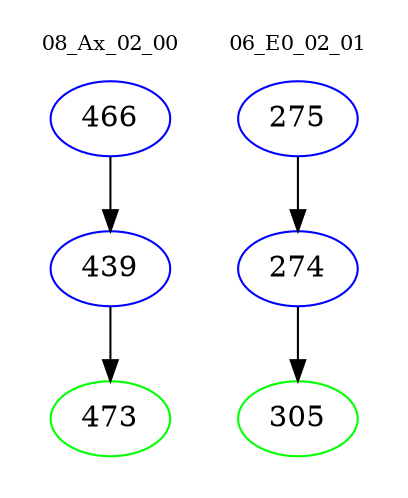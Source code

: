 digraph{
subgraph cluster_0 {
color = white
label = "08_Ax_02_00";
fontsize=10;
T0_466 [label="466", color="blue"]
T0_466 -> T0_439 [color="black"]
T0_439 [label="439", color="blue"]
T0_439 -> T0_473 [color="black"]
T0_473 [label="473", color="green"]
}
subgraph cluster_1 {
color = white
label = "06_E0_02_01";
fontsize=10;
T1_275 [label="275", color="blue"]
T1_275 -> T1_274 [color="black"]
T1_274 [label="274", color="blue"]
T1_274 -> T1_305 [color="black"]
T1_305 [label="305", color="green"]
}
}
